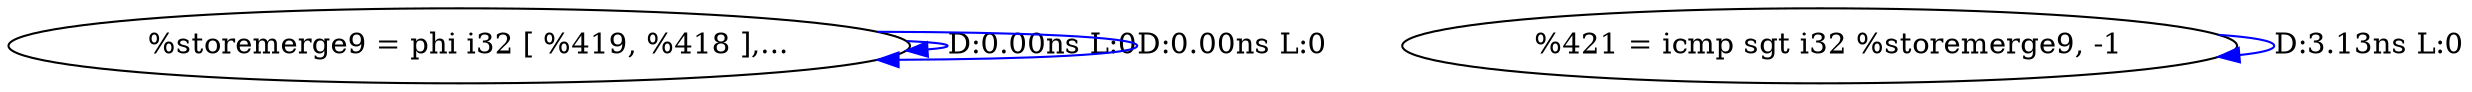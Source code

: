 digraph {
Node0x2d320c0[label="  %storemerge9 = phi i32 [ %419, %418 ],..."];
Node0x2d320c0 -> Node0x2d320c0[label="D:0.00ns L:0",color=blue];
Node0x2d320c0 -> Node0x2d320c0[label="D:0.00ns L:0",color=blue];
Node0x2d32280[label="  %421 = icmp sgt i32 %storemerge9, -1"];
Node0x2d32280 -> Node0x2d32280[label="D:3.13ns L:0",color=blue];
}
